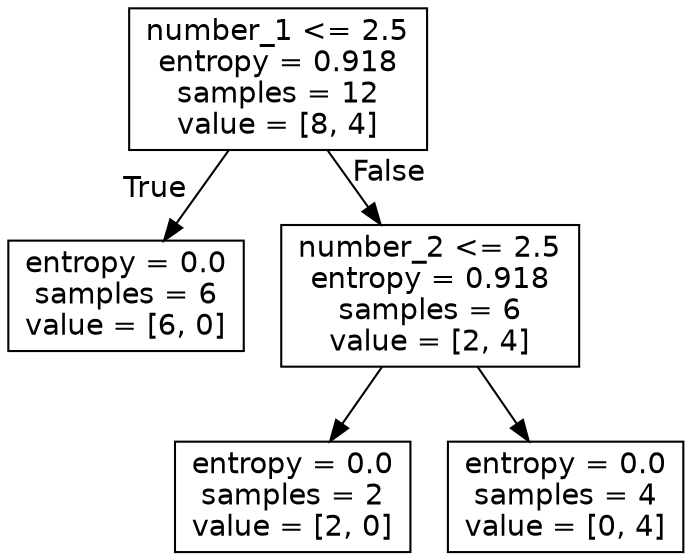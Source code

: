 digraph Tree {
node [shape=box, fontname="helvetica"] ;
edge [fontname="helvetica"] ;
0 [label="number_1 <= 2.5\nentropy = 0.918\nsamples = 12\nvalue = [8, 4]"] ;
1 [label="entropy = 0.0\nsamples = 6\nvalue = [6, 0]"] ;
0 -> 1 [labeldistance=2.5, labelangle=45, headlabel="True"] ;
2 [label="number_2 <= 2.5\nentropy = 0.918\nsamples = 6\nvalue = [2, 4]"] ;
0 -> 2 [labeldistance=2.5, labelangle=-45, headlabel="False"] ;
3 [label="entropy = 0.0\nsamples = 2\nvalue = [2, 0]"] ;
2 -> 3 ;
4 [label="entropy = 0.0\nsamples = 4\nvalue = [0, 4]"] ;
2 -> 4 ;
}